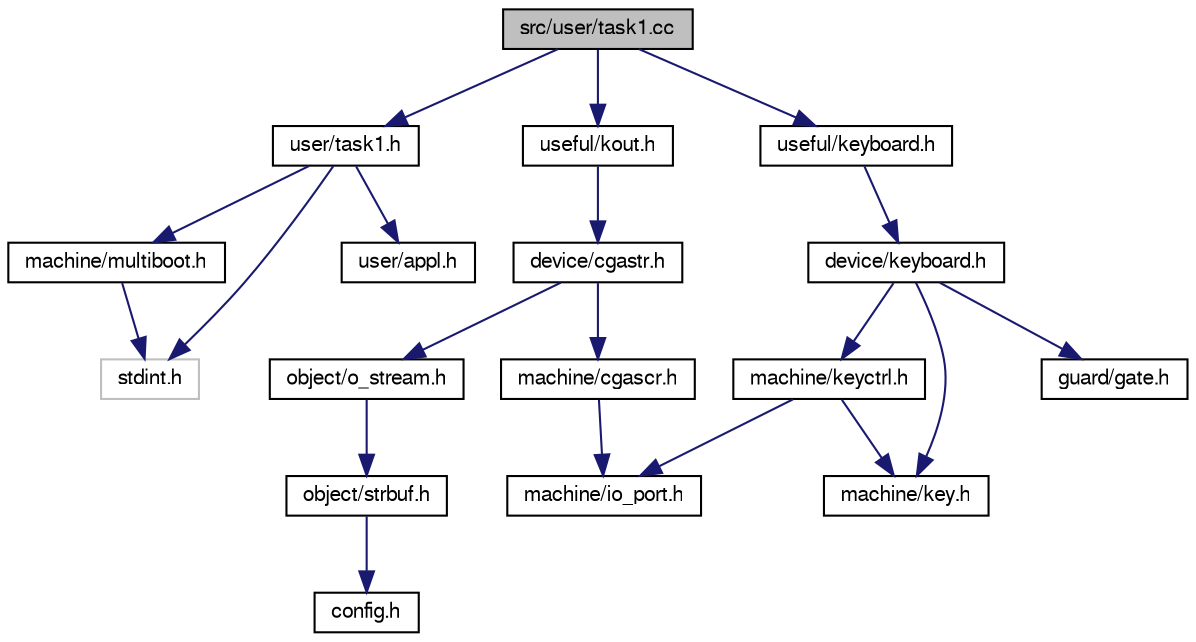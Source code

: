 digraph "src/user/task1.cc"
{
  bgcolor="transparent";
  edge [fontname="FreeSans",fontsize="10",labelfontname="FreeSans",labelfontsize="10"];
  node [fontname="FreeSans",fontsize="10",shape=record];
  Node1 [label="src/user/task1.cc",height=0.2,width=0.4,color="black", fillcolor="grey75", style="filled" fontcolor="black"];
  Node1 -> Node2 [color="midnightblue",fontsize="10",style="solid",fontname="FreeSans"];
  Node2 [label="user/task1.h",height=0.2,width=0.4,color="black",URL="$task1_8h.html",tooltip="Klassendeklaration für erste Aufgabe."];
  Node2 -> Node3 [color="midnightblue",fontsize="10",style="solid",fontname="FreeSans"];
  Node3 [label="machine/multiboot.h",height=0.2,width=0.4,color="black",URL="$multiboot_8h.html"];
  Node3 -> Node4 [color="midnightblue",fontsize="10",style="solid",fontname="FreeSans"];
  Node4 [label="stdint.h",height=0.2,width=0.4,color="grey75"];
  Node2 -> Node5 [color="midnightblue",fontsize="10",style="solid",fontname="FreeSans"];
  Node5 [label="user/appl.h",height=0.2,width=0.4,color="black",URL="$appl_8h.html",tooltip="Grundklasse für Anwendungen, für die einzelnen Aufgaben benötigt."];
  Node2 -> Node4 [color="midnightblue",fontsize="10",style="solid",fontname="FreeSans"];
  Node1 -> Node6 [color="midnightblue",fontsize="10",style="solid",fontname="FreeSans"];
  Node6 [label="useful/kout.h",height=0.2,width=0.4,color="black",URL="$kout_8h.html",tooltip="alles notwendige zum nutzen der in main.cc deklarierten globalen Variable kout"];
  Node6 -> Node7 [color="midnightblue",fontsize="10",style="solid",fontname="FreeSans"];
  Node7 [label="device/cgastr.h",height=0.2,width=0.4,color="black",URL="$cgastr_8h.html"];
  Node7 -> Node8 [color="midnightblue",fontsize="10",style="solid",fontname="FreeSans"];
  Node8 [label="object/o_stream.h",height=0.2,width=0.4,color="black",URL="$o__stream_8h.html"];
  Node8 -> Node9 [color="midnightblue",fontsize="10",style="solid",fontname="FreeSans"];
  Node9 [label="object/strbuf.h",height=0.2,width=0.4,color="black",URL="$strbuf_8h.html"];
  Node9 -> Node10 [color="midnightblue",fontsize="10",style="solid",fontname="FreeSans"];
  Node10 [label="config.h",height=0.2,width=0.4,color="black",URL="$config_8h.html",tooltip="verschiedene defines für Einstellungen"];
  Node7 -> Node11 [color="midnightblue",fontsize="10",style="solid",fontname="FreeSans"];
  Node11 [label="machine/cgascr.h",height=0.2,width=0.4,color="black",URL="$cgascr_8h.html"];
  Node11 -> Node12 [color="midnightblue",fontsize="10",style="solid",fontname="FreeSans"];
  Node12 [label="machine/io_port.h",height=0.2,width=0.4,color="black",URL="$io__port_8h.html"];
  Node1 -> Node13 [color="midnightblue",fontsize="10",style="solid",fontname="FreeSans"];
  Node13 [label="useful/keyboard.h",height=0.2,width=0.4,color="black",URL="$useful_2keyboard_8h.html"];
  Node13 -> Node14 [color="midnightblue",fontsize="10",style="solid",fontname="FreeSans"];
  Node14 [label="device/keyboard.h",height=0.2,width=0.4,color="black",URL="$device_2keyboard_8h.html"];
  Node14 -> Node15 [color="midnightblue",fontsize="10",style="solid",fontname="FreeSans"];
  Node15 [label="machine/keyctrl.h",height=0.2,width=0.4,color="black",URL="$keyctrl_8h.html"];
  Node15 -> Node12 [color="midnightblue",fontsize="10",style="solid",fontname="FreeSans"];
  Node15 -> Node16 [color="midnightblue",fontsize="10",style="solid",fontname="FreeSans"];
  Node16 [label="machine/key.h",height=0.2,width=0.4,color="black",URL="$key_8h.html"];
  Node14 -> Node17 [color="midnightblue",fontsize="10",style="solid",fontname="FreeSans"];
  Node17 [label="guard/gate.h",height=0.2,width=0.4,color="black",URL="$gate_8h.html"];
  Node14 -> Node16 [color="midnightblue",fontsize="10",style="solid",fontname="FreeSans"];
}
